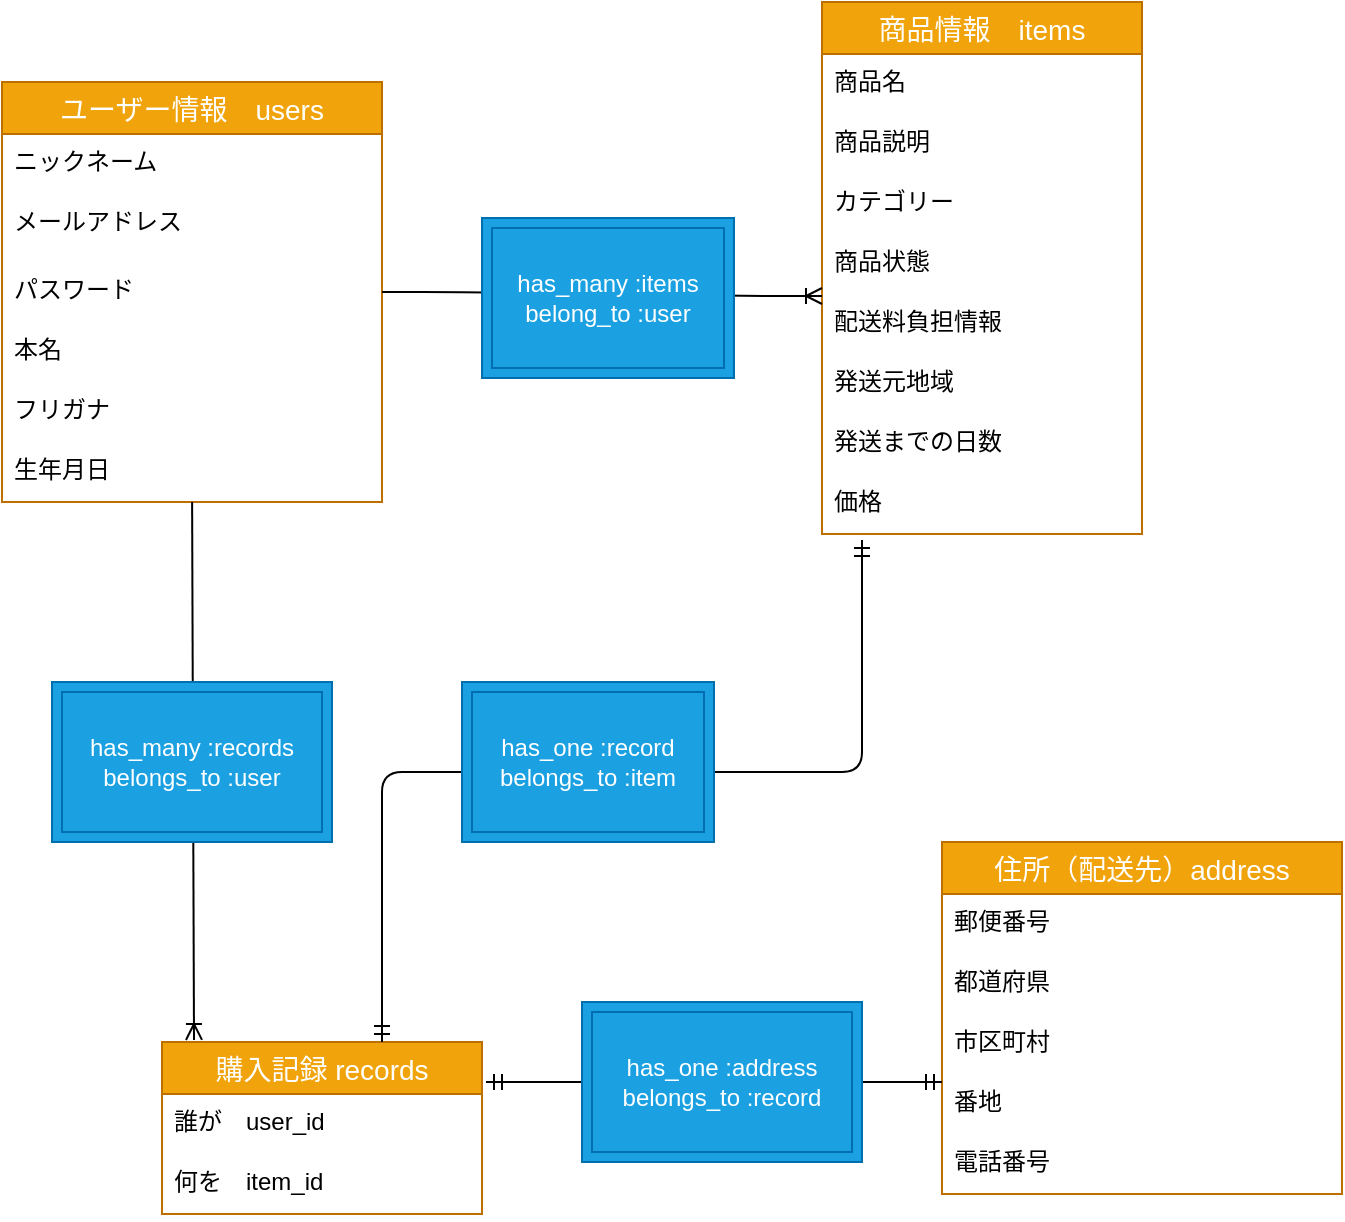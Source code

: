 <mxfile version="13.10.0" type="embed">
    <diagram id="yP1JcOWGHGYRFlJgPB18" name="ページ1">
        <mxGraphModel dx="539" dy="680" grid="1" gridSize="10" guides="1" tooltips="1" connect="1" arrows="1" fold="1" page="1" pageScale="1" pageWidth="827" pageHeight="1169" math="0" shadow="0">
            <root>
                <mxCell id="0"/>
                <mxCell id="1" parent="0"/>
                <mxCell id="31" value="ユーザー情報　users" style="swimlane;fontStyle=0;childLayout=stackLayout;horizontal=1;startSize=26;horizontalStack=0;resizeParent=1;resizeParentMax=0;resizeLast=0;collapsible=1;marginBottom=0;align=center;fontSize=14;fillColor=#f0a30a;strokeColor=#BD7000;fontColor=#ffffff;" parent="1" vertex="1">
                    <mxGeometry x="80" y="100" width="190" height="210" as="geometry"/>
                </mxCell>
                <mxCell id="32" value="ニックネーム " style="text;strokeColor=none;fillColor=none;spacingLeft=4;spacingRight=4;overflow=hidden;rotatable=0;points=[[0,0.5],[1,0.5]];portConstraint=eastwest;fontSize=12;" parent="31" vertex="1">
                    <mxGeometry y="26" width="190" height="30" as="geometry"/>
                </mxCell>
                <mxCell id="33" value="メールアドレス " style="text;strokeColor=none;fillColor=none;spacingLeft=4;spacingRight=4;overflow=hidden;rotatable=0;points=[[0,0.5],[1,0.5]];portConstraint=eastwest;fontSize=12;" parent="31" vertex="1">
                    <mxGeometry y="56" width="190" height="34" as="geometry"/>
                </mxCell>
                <mxCell id="37" value="パスワード " style="text;strokeColor=none;fillColor=none;spacingLeft=4;spacingRight=4;overflow=hidden;rotatable=0;points=[[0,0.5],[1,0.5]];portConstraint=eastwest;fontSize=12;" parent="31" vertex="1">
                    <mxGeometry y="90" width="190" height="30" as="geometry"/>
                </mxCell>
                <mxCell id="66" value="本名&#10;" style="text;strokeColor=none;fillColor=none;spacingLeft=4;spacingRight=4;overflow=hidden;rotatable=0;points=[[0,0.5],[1,0.5]];portConstraint=eastwest;fontSize=12;" parent="31" vertex="1">
                    <mxGeometry y="120" width="190" height="30" as="geometry"/>
                </mxCell>
                <mxCell id="67" value="フリガナ" style="text;strokeColor=none;fillColor=none;spacingLeft=4;spacingRight=4;overflow=hidden;rotatable=0;points=[[0,0.5],[1,0.5]];portConstraint=eastwest;fontSize=12;" parent="31" vertex="1">
                    <mxGeometry y="150" width="190" height="30" as="geometry"/>
                </mxCell>
                <mxCell id="69" value="生年月日" style="text;strokeColor=none;fillColor=none;spacingLeft=4;spacingRight=4;overflow=hidden;rotatable=0;points=[[0,0.5],[1,0.5]];portConstraint=eastwest;fontSize=12;" parent="31" vertex="1">
                    <mxGeometry y="180" width="190" height="30" as="geometry"/>
                </mxCell>
                <mxCell id="41" value="商品情報　items" style="swimlane;fontStyle=0;childLayout=stackLayout;horizontal=1;startSize=26;horizontalStack=0;resizeParent=1;resizeParentMax=0;resizeLast=0;collapsible=1;marginBottom=0;align=center;fontSize=14;fillColor=#f0a30a;strokeColor=#BD7000;fontColor=#ffffff;" parent="1" vertex="1">
                    <mxGeometry x="490" y="60" width="160" height="266" as="geometry"/>
                </mxCell>
                <mxCell id="44" value="商品名" style="text;strokeColor=none;fillColor=none;spacingLeft=4;spacingRight=4;overflow=hidden;rotatable=0;points=[[0,0.5],[1,0.5]];portConstraint=eastwest;fontSize=12;" parent="41" vertex="1">
                    <mxGeometry y="26" width="160" height="30" as="geometry"/>
                </mxCell>
                <mxCell id="45" value="商品説明" style="text;strokeColor=none;fillColor=none;spacingLeft=4;spacingRight=4;overflow=hidden;rotatable=0;points=[[0,0.5],[1,0.5]];portConstraint=eastwest;fontSize=12;" parent="41" vertex="1">
                    <mxGeometry y="56" width="160" height="30" as="geometry"/>
                </mxCell>
                <mxCell id="46" value="カテゴリー" style="text;strokeColor=none;fillColor=none;spacingLeft=4;spacingRight=4;overflow=hidden;rotatable=0;points=[[0,0.5],[1,0.5]];portConstraint=eastwest;fontSize=12;" parent="41" vertex="1">
                    <mxGeometry y="86" width="160" height="30" as="geometry"/>
                </mxCell>
                <mxCell id="47" value="商品状態" style="text;strokeColor=none;fillColor=none;spacingLeft=4;spacingRight=4;overflow=hidden;rotatable=0;points=[[0,0.5],[1,0.5]];portConstraint=eastwest;fontSize=12;" parent="41" vertex="1">
                    <mxGeometry y="116" width="160" height="30" as="geometry"/>
                </mxCell>
                <mxCell id="48" value="配送料負担情報" style="text;strokeColor=none;fillColor=none;spacingLeft=4;spacingRight=4;overflow=hidden;rotatable=0;points=[[0,0.5],[1,0.5]];portConstraint=eastwest;fontSize=12;" parent="41" vertex="1">
                    <mxGeometry y="146" width="160" height="30" as="geometry"/>
                </mxCell>
                <mxCell id="49" value="発送元地域" style="text;strokeColor=none;fillColor=none;spacingLeft=4;spacingRight=4;overflow=hidden;rotatable=0;points=[[0,0.5],[1,0.5]];portConstraint=eastwest;fontSize=12;" parent="41" vertex="1">
                    <mxGeometry y="176" width="160" height="30" as="geometry"/>
                </mxCell>
                <mxCell id="50" value="発送までの日数" style="text;strokeColor=none;fillColor=none;spacingLeft=4;spacingRight=4;overflow=hidden;rotatable=0;points=[[0,0.5],[1,0.5]];portConstraint=eastwest;fontSize=12;" parent="41" vertex="1">
                    <mxGeometry y="206" width="160" height="30" as="geometry"/>
                </mxCell>
                <mxCell id="51" value="価格" style="text;strokeColor=none;fillColor=none;spacingLeft=4;spacingRight=4;overflow=hidden;rotatable=0;points=[[0,0.5],[1,0.5]];portConstraint=eastwest;fontSize=12;" parent="41" vertex="1">
                    <mxGeometry y="236" width="160" height="30" as="geometry"/>
                </mxCell>
                <mxCell id="52" value="購入記録 records" style="swimlane;fontStyle=0;childLayout=stackLayout;horizontal=1;startSize=26;horizontalStack=0;resizeParent=1;resizeParentMax=0;resizeLast=0;collapsible=1;marginBottom=0;align=center;fontSize=14;fillColor=#f0a30a;strokeColor=#BD7000;fontColor=#ffffff;" parent="1" vertex="1">
                    <mxGeometry x="160" y="580" width="160" height="86" as="geometry"/>
                </mxCell>
                <mxCell id="53" value="誰が　user_id" style="text;strokeColor=none;fillColor=none;spacingLeft=4;spacingRight=4;overflow=hidden;rotatable=0;points=[[0,0.5],[1,0.5]];portConstraint=eastwest;fontSize=12;" parent="52" vertex="1">
                    <mxGeometry y="26" width="160" height="30" as="geometry"/>
                </mxCell>
                <mxCell id="54" value="何を　item_id" style="text;strokeColor=none;fillColor=none;spacingLeft=4;spacingRight=4;overflow=hidden;rotatable=0;points=[[0,0.5],[1,0.5]];portConstraint=eastwest;fontSize=12;" parent="52" vertex="1">
                    <mxGeometry y="56" width="160" height="30" as="geometry"/>
                </mxCell>
                <mxCell id="58" value="住所（配送先）address" style="swimlane;fontStyle=0;childLayout=stackLayout;horizontal=1;startSize=26;horizontalStack=0;resizeParent=1;resizeParentMax=0;resizeLast=0;collapsible=1;marginBottom=0;align=center;fontSize=14;fillColor=#f0a30a;strokeColor=#BD7000;fontColor=#ffffff;" parent="1" vertex="1">
                    <mxGeometry x="550" y="480" width="200" height="176" as="geometry"/>
                </mxCell>
                <mxCell id="59" value="郵便番号" style="text;strokeColor=none;fillColor=none;spacingLeft=4;spacingRight=4;overflow=hidden;rotatable=0;points=[[0,0.5],[1,0.5]];portConstraint=eastwest;fontSize=12;" parent="58" vertex="1">
                    <mxGeometry y="26" width="200" height="30" as="geometry"/>
                </mxCell>
                <mxCell id="60" value="都道府県" style="text;strokeColor=none;fillColor=none;spacingLeft=4;spacingRight=4;overflow=hidden;rotatable=0;points=[[0,0.5],[1,0.5]];portConstraint=eastwest;fontSize=12;" parent="58" vertex="1">
                    <mxGeometry y="56" width="200" height="30" as="geometry"/>
                </mxCell>
                <mxCell id="61" value="市区町村" style="text;strokeColor=none;fillColor=none;spacingLeft=4;spacingRight=4;overflow=hidden;rotatable=0;points=[[0,0.5],[1,0.5]];portConstraint=eastwest;fontSize=12;" parent="58" vertex="1">
                    <mxGeometry y="86" width="200" height="30" as="geometry"/>
                </mxCell>
                <mxCell id="62" value="番地" style="text;strokeColor=none;fillColor=none;spacingLeft=4;spacingRight=4;overflow=hidden;rotatable=0;points=[[0,0.5],[1,0.5]];portConstraint=eastwest;fontSize=12;" parent="58" vertex="1">
                    <mxGeometry y="116" width="200" height="30" as="geometry"/>
                </mxCell>
                <mxCell id="63" value="電話番号" style="text;strokeColor=none;fillColor=none;spacingLeft=4;spacingRight=4;overflow=hidden;rotatable=0;points=[[0,0.5],[1,0.5]];portConstraint=eastwest;fontSize=12;" parent="58" vertex="1">
                    <mxGeometry y="146" width="200" height="30" as="geometry"/>
                </mxCell>
                <mxCell id="71" value="" style="edgeStyle=entityRelationEdgeStyle;fontSize=12;html=1;endArrow=ERmandOne;startArrow=ERmandOne;entryX=0;entryY=0.133;entryDx=0;entryDy=0;entryPerimeter=0;" parent="1" target="62" edge="1">
                    <mxGeometry width="100" height="100" relative="1" as="geometry">
                        <mxPoint x="322" y="600" as="sourcePoint"/>
                        <mxPoint x="460" y="620" as="targetPoint"/>
                    </mxGeometry>
                </mxCell>
                <mxCell id="72" value="" style="edgeStyle=entityRelationEdgeStyle;fontSize=12;html=1;endArrow=ERoneToMany;exitX=1;exitY=0.5;exitDx=0;exitDy=0;" parent="1" source="37" edge="1">
                    <mxGeometry width="100" height="100" relative="1" as="geometry">
                        <mxPoint x="380" y="300" as="sourcePoint"/>
                        <mxPoint x="490" y="207" as="targetPoint"/>
                    </mxGeometry>
                </mxCell>
                <mxCell id="74" value="" style="edgeStyle=orthogonalEdgeStyle;fontSize=12;html=1;endArrow=ERmandOne;startArrow=ERmandOne;entryX=0.125;entryY=1.1;entryDx=0;entryDy=0;entryPerimeter=0;" parent="1" target="51" edge="1">
                    <mxGeometry width="100" height="100" relative="1" as="geometry">
                        <mxPoint x="270" y="580" as="sourcePoint"/>
                        <mxPoint x="480" y="310" as="targetPoint"/>
                        <Array as="points">
                            <mxPoint x="270" y="445"/>
                            <mxPoint x="510" y="445"/>
                        </Array>
                    </mxGeometry>
                </mxCell>
                <mxCell id="75" value="" style="fontSize=12;html=1;endArrow=ERoneToMany;entryX=0.1;entryY=-0.012;entryDx=0;entryDy=0;entryPerimeter=0;" parent="1" source="69" target="52" edge="1">
                    <mxGeometry width="100" height="100" relative="1" as="geometry">
                        <mxPoint x="330" y="390" as="sourcePoint"/>
                        <mxPoint x="176" y="570" as="targetPoint"/>
                    </mxGeometry>
                </mxCell>
                <mxCell id="76" value="has_many :items&lt;br&gt;belong_to :user" style="shape=ext;margin=3;double=1;whiteSpace=wrap;html=1;align=center;fillColor=#1ba1e2;strokeColor=#006EAF;fontColor=#ffffff;" parent="1" vertex="1">
                    <mxGeometry x="320" y="168" width="126" height="80" as="geometry"/>
                </mxCell>
                <mxCell id="77" value="has_one :record&lt;br&gt;belongs_to :item" style="shape=ext;margin=3;double=1;whiteSpace=wrap;html=1;align=center;fillColor=#1ba1e2;strokeColor=#006EAF;fontColor=#ffffff;" parent="1" vertex="1">
                    <mxGeometry x="310" y="400" width="126" height="80" as="geometry"/>
                </mxCell>
                <mxCell id="79" value="has_many :records&lt;br&gt;belongs_to :user" style="shape=ext;margin=3;double=1;whiteSpace=wrap;html=1;align=center;fillColor=#1ba1e2;strokeColor=#006EAF;fontColor=#ffffff;" parent="1" vertex="1">
                    <mxGeometry x="105" y="400" width="140" height="80" as="geometry"/>
                </mxCell>
                <mxCell id="80" value="has_one :address&lt;br&gt;belongs_to :record" style="shape=ext;margin=3;double=1;whiteSpace=wrap;html=1;align=center;fillColor=#1ba1e2;strokeColor=#006EAF;fontColor=#ffffff;" parent="1" vertex="1">
                    <mxGeometry x="370" y="560" width="140" height="80" as="geometry"/>
                </mxCell>
            </root>
        </mxGraphModel>
    </diagram>
</mxfile>